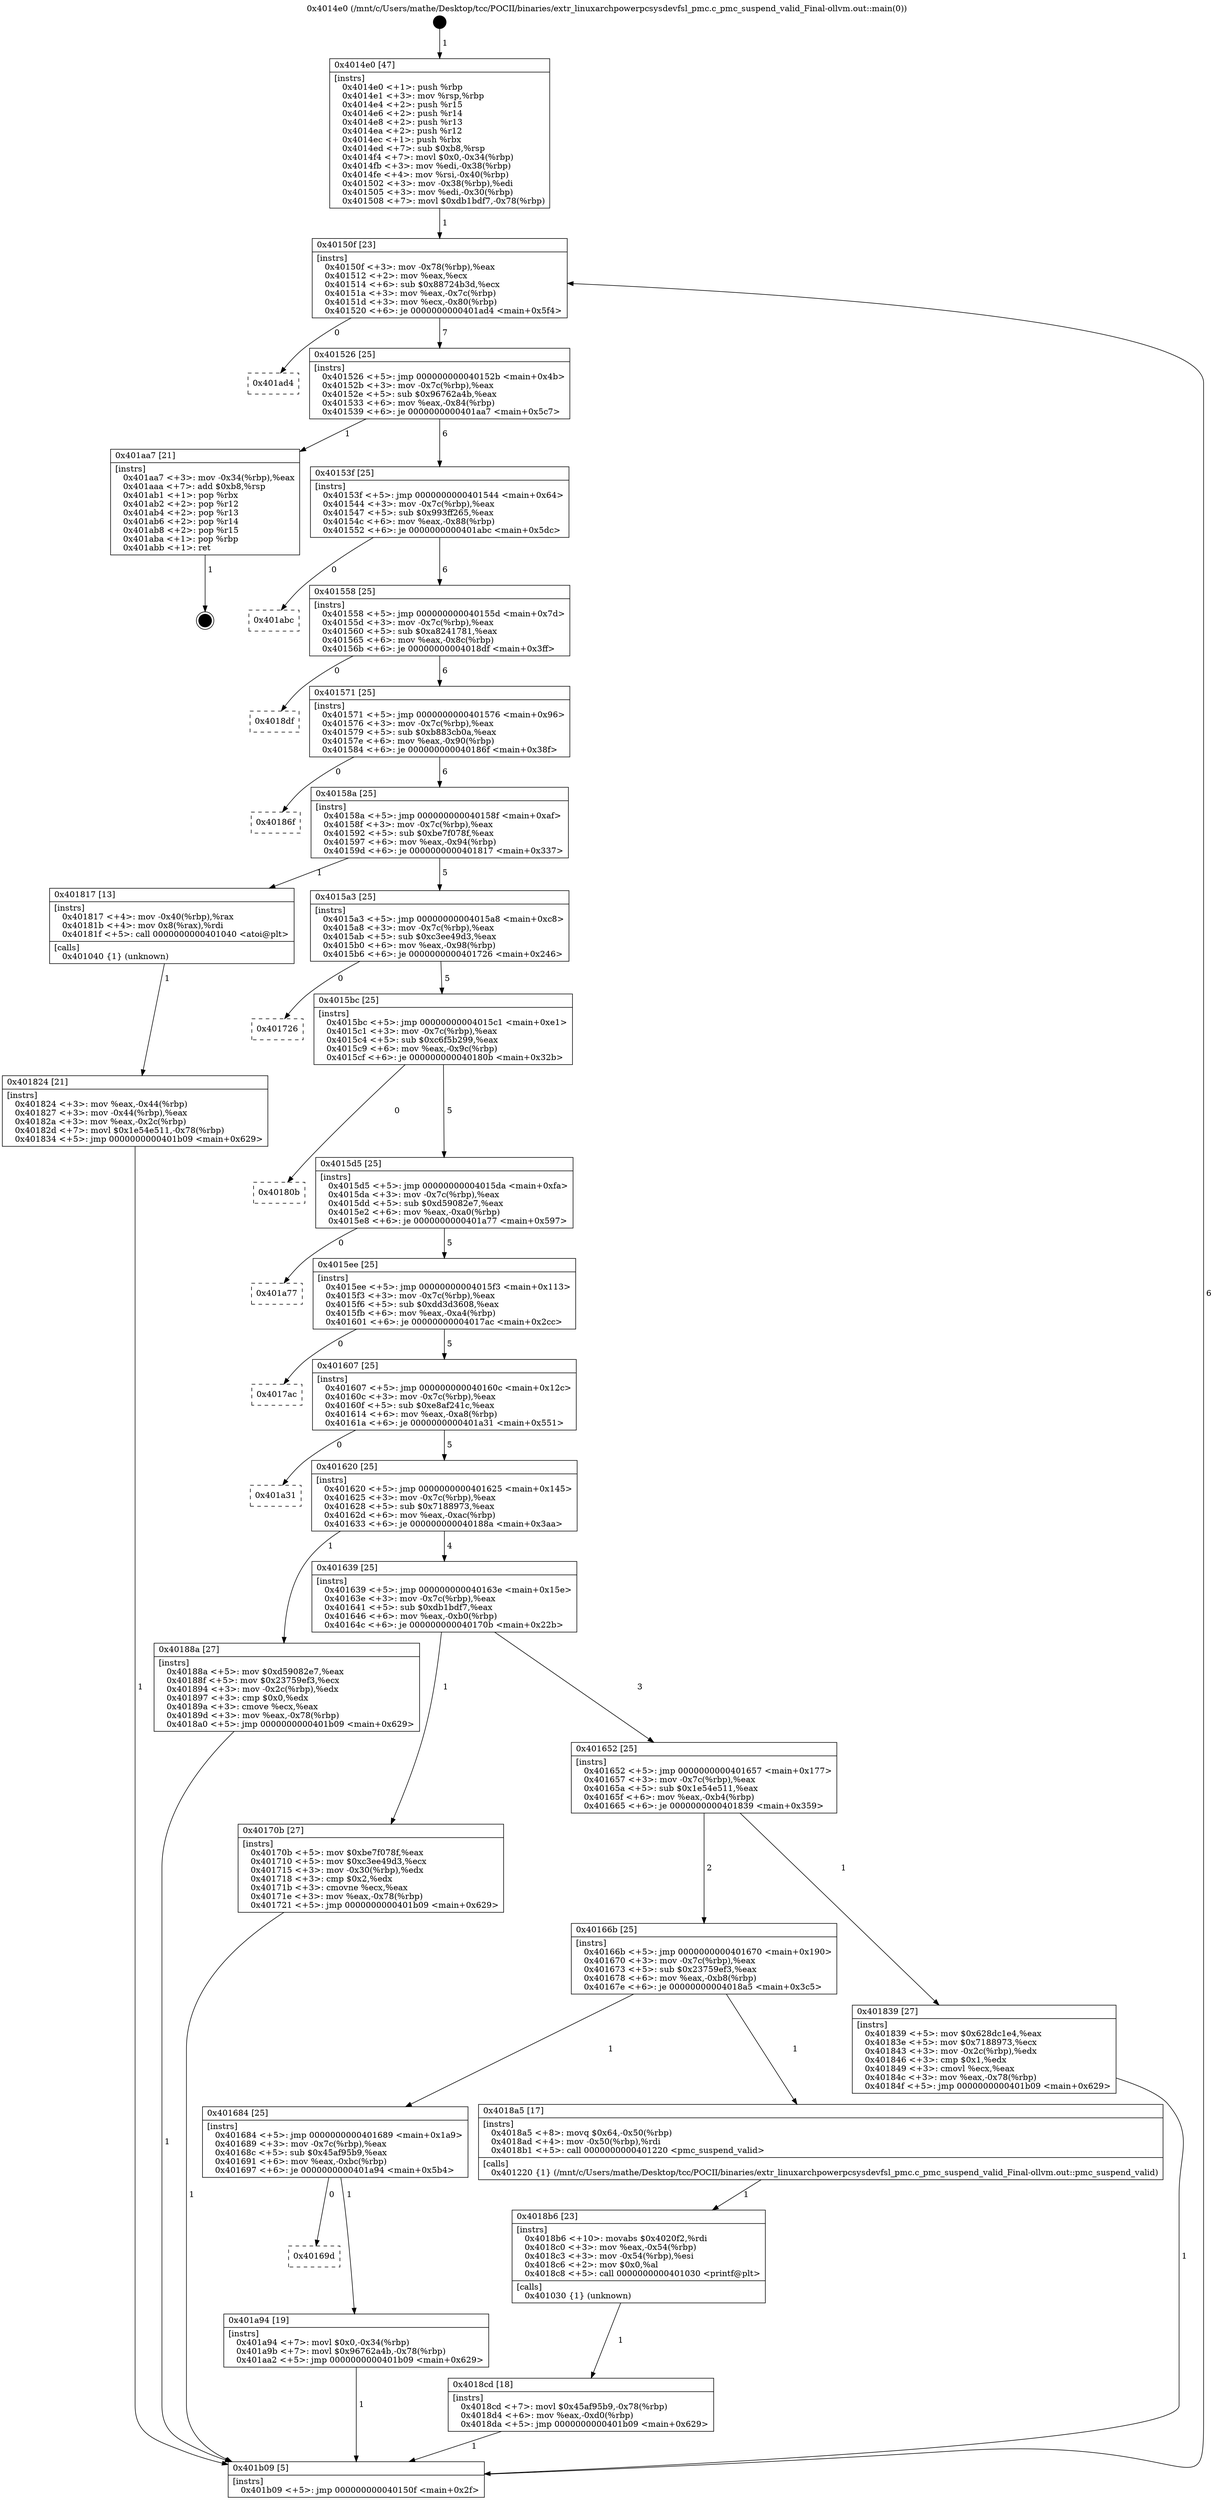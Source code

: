 digraph "0x4014e0" {
  label = "0x4014e0 (/mnt/c/Users/mathe/Desktop/tcc/POCII/binaries/extr_linuxarchpowerpcsysdevfsl_pmc.c_pmc_suspend_valid_Final-ollvm.out::main(0))"
  labelloc = "t"
  node[shape=record]

  Entry [label="",width=0.3,height=0.3,shape=circle,fillcolor=black,style=filled]
  "0x40150f" [label="{
     0x40150f [23]\l
     | [instrs]\l
     &nbsp;&nbsp;0x40150f \<+3\>: mov -0x78(%rbp),%eax\l
     &nbsp;&nbsp;0x401512 \<+2\>: mov %eax,%ecx\l
     &nbsp;&nbsp;0x401514 \<+6\>: sub $0x88724b3d,%ecx\l
     &nbsp;&nbsp;0x40151a \<+3\>: mov %eax,-0x7c(%rbp)\l
     &nbsp;&nbsp;0x40151d \<+3\>: mov %ecx,-0x80(%rbp)\l
     &nbsp;&nbsp;0x401520 \<+6\>: je 0000000000401ad4 \<main+0x5f4\>\l
  }"]
  "0x401ad4" [label="{
     0x401ad4\l
  }", style=dashed]
  "0x401526" [label="{
     0x401526 [25]\l
     | [instrs]\l
     &nbsp;&nbsp;0x401526 \<+5\>: jmp 000000000040152b \<main+0x4b\>\l
     &nbsp;&nbsp;0x40152b \<+3\>: mov -0x7c(%rbp),%eax\l
     &nbsp;&nbsp;0x40152e \<+5\>: sub $0x96762a4b,%eax\l
     &nbsp;&nbsp;0x401533 \<+6\>: mov %eax,-0x84(%rbp)\l
     &nbsp;&nbsp;0x401539 \<+6\>: je 0000000000401aa7 \<main+0x5c7\>\l
  }"]
  Exit [label="",width=0.3,height=0.3,shape=circle,fillcolor=black,style=filled,peripheries=2]
  "0x401aa7" [label="{
     0x401aa7 [21]\l
     | [instrs]\l
     &nbsp;&nbsp;0x401aa7 \<+3\>: mov -0x34(%rbp),%eax\l
     &nbsp;&nbsp;0x401aaa \<+7\>: add $0xb8,%rsp\l
     &nbsp;&nbsp;0x401ab1 \<+1\>: pop %rbx\l
     &nbsp;&nbsp;0x401ab2 \<+2\>: pop %r12\l
     &nbsp;&nbsp;0x401ab4 \<+2\>: pop %r13\l
     &nbsp;&nbsp;0x401ab6 \<+2\>: pop %r14\l
     &nbsp;&nbsp;0x401ab8 \<+2\>: pop %r15\l
     &nbsp;&nbsp;0x401aba \<+1\>: pop %rbp\l
     &nbsp;&nbsp;0x401abb \<+1\>: ret\l
  }"]
  "0x40153f" [label="{
     0x40153f [25]\l
     | [instrs]\l
     &nbsp;&nbsp;0x40153f \<+5\>: jmp 0000000000401544 \<main+0x64\>\l
     &nbsp;&nbsp;0x401544 \<+3\>: mov -0x7c(%rbp),%eax\l
     &nbsp;&nbsp;0x401547 \<+5\>: sub $0x993ff265,%eax\l
     &nbsp;&nbsp;0x40154c \<+6\>: mov %eax,-0x88(%rbp)\l
     &nbsp;&nbsp;0x401552 \<+6\>: je 0000000000401abc \<main+0x5dc\>\l
  }"]
  "0x40169d" [label="{
     0x40169d\l
  }", style=dashed]
  "0x401abc" [label="{
     0x401abc\l
  }", style=dashed]
  "0x401558" [label="{
     0x401558 [25]\l
     | [instrs]\l
     &nbsp;&nbsp;0x401558 \<+5\>: jmp 000000000040155d \<main+0x7d\>\l
     &nbsp;&nbsp;0x40155d \<+3\>: mov -0x7c(%rbp),%eax\l
     &nbsp;&nbsp;0x401560 \<+5\>: sub $0xa8241781,%eax\l
     &nbsp;&nbsp;0x401565 \<+6\>: mov %eax,-0x8c(%rbp)\l
     &nbsp;&nbsp;0x40156b \<+6\>: je 00000000004018df \<main+0x3ff\>\l
  }"]
  "0x401a94" [label="{
     0x401a94 [19]\l
     | [instrs]\l
     &nbsp;&nbsp;0x401a94 \<+7\>: movl $0x0,-0x34(%rbp)\l
     &nbsp;&nbsp;0x401a9b \<+7\>: movl $0x96762a4b,-0x78(%rbp)\l
     &nbsp;&nbsp;0x401aa2 \<+5\>: jmp 0000000000401b09 \<main+0x629\>\l
  }"]
  "0x4018df" [label="{
     0x4018df\l
  }", style=dashed]
  "0x401571" [label="{
     0x401571 [25]\l
     | [instrs]\l
     &nbsp;&nbsp;0x401571 \<+5\>: jmp 0000000000401576 \<main+0x96\>\l
     &nbsp;&nbsp;0x401576 \<+3\>: mov -0x7c(%rbp),%eax\l
     &nbsp;&nbsp;0x401579 \<+5\>: sub $0xb883cb0a,%eax\l
     &nbsp;&nbsp;0x40157e \<+6\>: mov %eax,-0x90(%rbp)\l
     &nbsp;&nbsp;0x401584 \<+6\>: je 000000000040186f \<main+0x38f\>\l
  }"]
  "0x4018cd" [label="{
     0x4018cd [18]\l
     | [instrs]\l
     &nbsp;&nbsp;0x4018cd \<+7\>: movl $0x45af95b9,-0x78(%rbp)\l
     &nbsp;&nbsp;0x4018d4 \<+6\>: mov %eax,-0xd0(%rbp)\l
     &nbsp;&nbsp;0x4018da \<+5\>: jmp 0000000000401b09 \<main+0x629\>\l
  }"]
  "0x40186f" [label="{
     0x40186f\l
  }", style=dashed]
  "0x40158a" [label="{
     0x40158a [25]\l
     | [instrs]\l
     &nbsp;&nbsp;0x40158a \<+5\>: jmp 000000000040158f \<main+0xaf\>\l
     &nbsp;&nbsp;0x40158f \<+3\>: mov -0x7c(%rbp),%eax\l
     &nbsp;&nbsp;0x401592 \<+5\>: sub $0xbe7f078f,%eax\l
     &nbsp;&nbsp;0x401597 \<+6\>: mov %eax,-0x94(%rbp)\l
     &nbsp;&nbsp;0x40159d \<+6\>: je 0000000000401817 \<main+0x337\>\l
  }"]
  "0x4018b6" [label="{
     0x4018b6 [23]\l
     | [instrs]\l
     &nbsp;&nbsp;0x4018b6 \<+10\>: movabs $0x4020f2,%rdi\l
     &nbsp;&nbsp;0x4018c0 \<+3\>: mov %eax,-0x54(%rbp)\l
     &nbsp;&nbsp;0x4018c3 \<+3\>: mov -0x54(%rbp),%esi\l
     &nbsp;&nbsp;0x4018c6 \<+2\>: mov $0x0,%al\l
     &nbsp;&nbsp;0x4018c8 \<+5\>: call 0000000000401030 \<printf@plt\>\l
     | [calls]\l
     &nbsp;&nbsp;0x401030 \{1\} (unknown)\l
  }"]
  "0x401817" [label="{
     0x401817 [13]\l
     | [instrs]\l
     &nbsp;&nbsp;0x401817 \<+4\>: mov -0x40(%rbp),%rax\l
     &nbsp;&nbsp;0x40181b \<+4\>: mov 0x8(%rax),%rdi\l
     &nbsp;&nbsp;0x40181f \<+5\>: call 0000000000401040 \<atoi@plt\>\l
     | [calls]\l
     &nbsp;&nbsp;0x401040 \{1\} (unknown)\l
  }"]
  "0x4015a3" [label="{
     0x4015a3 [25]\l
     | [instrs]\l
     &nbsp;&nbsp;0x4015a3 \<+5\>: jmp 00000000004015a8 \<main+0xc8\>\l
     &nbsp;&nbsp;0x4015a8 \<+3\>: mov -0x7c(%rbp),%eax\l
     &nbsp;&nbsp;0x4015ab \<+5\>: sub $0xc3ee49d3,%eax\l
     &nbsp;&nbsp;0x4015b0 \<+6\>: mov %eax,-0x98(%rbp)\l
     &nbsp;&nbsp;0x4015b6 \<+6\>: je 0000000000401726 \<main+0x246\>\l
  }"]
  "0x401684" [label="{
     0x401684 [25]\l
     | [instrs]\l
     &nbsp;&nbsp;0x401684 \<+5\>: jmp 0000000000401689 \<main+0x1a9\>\l
     &nbsp;&nbsp;0x401689 \<+3\>: mov -0x7c(%rbp),%eax\l
     &nbsp;&nbsp;0x40168c \<+5\>: sub $0x45af95b9,%eax\l
     &nbsp;&nbsp;0x401691 \<+6\>: mov %eax,-0xbc(%rbp)\l
     &nbsp;&nbsp;0x401697 \<+6\>: je 0000000000401a94 \<main+0x5b4\>\l
  }"]
  "0x401726" [label="{
     0x401726\l
  }", style=dashed]
  "0x4015bc" [label="{
     0x4015bc [25]\l
     | [instrs]\l
     &nbsp;&nbsp;0x4015bc \<+5\>: jmp 00000000004015c1 \<main+0xe1\>\l
     &nbsp;&nbsp;0x4015c1 \<+3\>: mov -0x7c(%rbp),%eax\l
     &nbsp;&nbsp;0x4015c4 \<+5\>: sub $0xc6f5b299,%eax\l
     &nbsp;&nbsp;0x4015c9 \<+6\>: mov %eax,-0x9c(%rbp)\l
     &nbsp;&nbsp;0x4015cf \<+6\>: je 000000000040180b \<main+0x32b\>\l
  }"]
  "0x4018a5" [label="{
     0x4018a5 [17]\l
     | [instrs]\l
     &nbsp;&nbsp;0x4018a5 \<+8\>: movq $0x64,-0x50(%rbp)\l
     &nbsp;&nbsp;0x4018ad \<+4\>: mov -0x50(%rbp),%rdi\l
     &nbsp;&nbsp;0x4018b1 \<+5\>: call 0000000000401220 \<pmc_suspend_valid\>\l
     | [calls]\l
     &nbsp;&nbsp;0x401220 \{1\} (/mnt/c/Users/mathe/Desktop/tcc/POCII/binaries/extr_linuxarchpowerpcsysdevfsl_pmc.c_pmc_suspend_valid_Final-ollvm.out::pmc_suspend_valid)\l
  }"]
  "0x40180b" [label="{
     0x40180b\l
  }", style=dashed]
  "0x4015d5" [label="{
     0x4015d5 [25]\l
     | [instrs]\l
     &nbsp;&nbsp;0x4015d5 \<+5\>: jmp 00000000004015da \<main+0xfa\>\l
     &nbsp;&nbsp;0x4015da \<+3\>: mov -0x7c(%rbp),%eax\l
     &nbsp;&nbsp;0x4015dd \<+5\>: sub $0xd59082e7,%eax\l
     &nbsp;&nbsp;0x4015e2 \<+6\>: mov %eax,-0xa0(%rbp)\l
     &nbsp;&nbsp;0x4015e8 \<+6\>: je 0000000000401a77 \<main+0x597\>\l
  }"]
  "0x40166b" [label="{
     0x40166b [25]\l
     | [instrs]\l
     &nbsp;&nbsp;0x40166b \<+5\>: jmp 0000000000401670 \<main+0x190\>\l
     &nbsp;&nbsp;0x401670 \<+3\>: mov -0x7c(%rbp),%eax\l
     &nbsp;&nbsp;0x401673 \<+5\>: sub $0x23759ef3,%eax\l
     &nbsp;&nbsp;0x401678 \<+6\>: mov %eax,-0xb8(%rbp)\l
     &nbsp;&nbsp;0x40167e \<+6\>: je 00000000004018a5 \<main+0x3c5\>\l
  }"]
  "0x401a77" [label="{
     0x401a77\l
  }", style=dashed]
  "0x4015ee" [label="{
     0x4015ee [25]\l
     | [instrs]\l
     &nbsp;&nbsp;0x4015ee \<+5\>: jmp 00000000004015f3 \<main+0x113\>\l
     &nbsp;&nbsp;0x4015f3 \<+3\>: mov -0x7c(%rbp),%eax\l
     &nbsp;&nbsp;0x4015f6 \<+5\>: sub $0xdd3d3608,%eax\l
     &nbsp;&nbsp;0x4015fb \<+6\>: mov %eax,-0xa4(%rbp)\l
     &nbsp;&nbsp;0x401601 \<+6\>: je 00000000004017ac \<main+0x2cc\>\l
  }"]
  "0x401839" [label="{
     0x401839 [27]\l
     | [instrs]\l
     &nbsp;&nbsp;0x401839 \<+5\>: mov $0x628dc1e4,%eax\l
     &nbsp;&nbsp;0x40183e \<+5\>: mov $0x7188973,%ecx\l
     &nbsp;&nbsp;0x401843 \<+3\>: mov -0x2c(%rbp),%edx\l
     &nbsp;&nbsp;0x401846 \<+3\>: cmp $0x1,%edx\l
     &nbsp;&nbsp;0x401849 \<+3\>: cmovl %ecx,%eax\l
     &nbsp;&nbsp;0x40184c \<+3\>: mov %eax,-0x78(%rbp)\l
     &nbsp;&nbsp;0x40184f \<+5\>: jmp 0000000000401b09 \<main+0x629\>\l
  }"]
  "0x4017ac" [label="{
     0x4017ac\l
  }", style=dashed]
  "0x401607" [label="{
     0x401607 [25]\l
     | [instrs]\l
     &nbsp;&nbsp;0x401607 \<+5\>: jmp 000000000040160c \<main+0x12c\>\l
     &nbsp;&nbsp;0x40160c \<+3\>: mov -0x7c(%rbp),%eax\l
     &nbsp;&nbsp;0x40160f \<+5\>: sub $0xe8af241c,%eax\l
     &nbsp;&nbsp;0x401614 \<+6\>: mov %eax,-0xa8(%rbp)\l
     &nbsp;&nbsp;0x40161a \<+6\>: je 0000000000401a31 \<main+0x551\>\l
  }"]
  "0x401824" [label="{
     0x401824 [21]\l
     | [instrs]\l
     &nbsp;&nbsp;0x401824 \<+3\>: mov %eax,-0x44(%rbp)\l
     &nbsp;&nbsp;0x401827 \<+3\>: mov -0x44(%rbp),%eax\l
     &nbsp;&nbsp;0x40182a \<+3\>: mov %eax,-0x2c(%rbp)\l
     &nbsp;&nbsp;0x40182d \<+7\>: movl $0x1e54e511,-0x78(%rbp)\l
     &nbsp;&nbsp;0x401834 \<+5\>: jmp 0000000000401b09 \<main+0x629\>\l
  }"]
  "0x401a31" [label="{
     0x401a31\l
  }", style=dashed]
  "0x401620" [label="{
     0x401620 [25]\l
     | [instrs]\l
     &nbsp;&nbsp;0x401620 \<+5\>: jmp 0000000000401625 \<main+0x145\>\l
     &nbsp;&nbsp;0x401625 \<+3\>: mov -0x7c(%rbp),%eax\l
     &nbsp;&nbsp;0x401628 \<+5\>: sub $0x7188973,%eax\l
     &nbsp;&nbsp;0x40162d \<+6\>: mov %eax,-0xac(%rbp)\l
     &nbsp;&nbsp;0x401633 \<+6\>: je 000000000040188a \<main+0x3aa\>\l
  }"]
  "0x4014e0" [label="{
     0x4014e0 [47]\l
     | [instrs]\l
     &nbsp;&nbsp;0x4014e0 \<+1\>: push %rbp\l
     &nbsp;&nbsp;0x4014e1 \<+3\>: mov %rsp,%rbp\l
     &nbsp;&nbsp;0x4014e4 \<+2\>: push %r15\l
     &nbsp;&nbsp;0x4014e6 \<+2\>: push %r14\l
     &nbsp;&nbsp;0x4014e8 \<+2\>: push %r13\l
     &nbsp;&nbsp;0x4014ea \<+2\>: push %r12\l
     &nbsp;&nbsp;0x4014ec \<+1\>: push %rbx\l
     &nbsp;&nbsp;0x4014ed \<+7\>: sub $0xb8,%rsp\l
     &nbsp;&nbsp;0x4014f4 \<+7\>: movl $0x0,-0x34(%rbp)\l
     &nbsp;&nbsp;0x4014fb \<+3\>: mov %edi,-0x38(%rbp)\l
     &nbsp;&nbsp;0x4014fe \<+4\>: mov %rsi,-0x40(%rbp)\l
     &nbsp;&nbsp;0x401502 \<+3\>: mov -0x38(%rbp),%edi\l
     &nbsp;&nbsp;0x401505 \<+3\>: mov %edi,-0x30(%rbp)\l
     &nbsp;&nbsp;0x401508 \<+7\>: movl $0xdb1bdf7,-0x78(%rbp)\l
  }"]
  "0x40188a" [label="{
     0x40188a [27]\l
     | [instrs]\l
     &nbsp;&nbsp;0x40188a \<+5\>: mov $0xd59082e7,%eax\l
     &nbsp;&nbsp;0x40188f \<+5\>: mov $0x23759ef3,%ecx\l
     &nbsp;&nbsp;0x401894 \<+3\>: mov -0x2c(%rbp),%edx\l
     &nbsp;&nbsp;0x401897 \<+3\>: cmp $0x0,%edx\l
     &nbsp;&nbsp;0x40189a \<+3\>: cmove %ecx,%eax\l
     &nbsp;&nbsp;0x40189d \<+3\>: mov %eax,-0x78(%rbp)\l
     &nbsp;&nbsp;0x4018a0 \<+5\>: jmp 0000000000401b09 \<main+0x629\>\l
  }"]
  "0x401639" [label="{
     0x401639 [25]\l
     | [instrs]\l
     &nbsp;&nbsp;0x401639 \<+5\>: jmp 000000000040163e \<main+0x15e\>\l
     &nbsp;&nbsp;0x40163e \<+3\>: mov -0x7c(%rbp),%eax\l
     &nbsp;&nbsp;0x401641 \<+5\>: sub $0xdb1bdf7,%eax\l
     &nbsp;&nbsp;0x401646 \<+6\>: mov %eax,-0xb0(%rbp)\l
     &nbsp;&nbsp;0x40164c \<+6\>: je 000000000040170b \<main+0x22b\>\l
  }"]
  "0x401b09" [label="{
     0x401b09 [5]\l
     | [instrs]\l
     &nbsp;&nbsp;0x401b09 \<+5\>: jmp 000000000040150f \<main+0x2f\>\l
  }"]
  "0x40170b" [label="{
     0x40170b [27]\l
     | [instrs]\l
     &nbsp;&nbsp;0x40170b \<+5\>: mov $0xbe7f078f,%eax\l
     &nbsp;&nbsp;0x401710 \<+5\>: mov $0xc3ee49d3,%ecx\l
     &nbsp;&nbsp;0x401715 \<+3\>: mov -0x30(%rbp),%edx\l
     &nbsp;&nbsp;0x401718 \<+3\>: cmp $0x2,%edx\l
     &nbsp;&nbsp;0x40171b \<+3\>: cmovne %ecx,%eax\l
     &nbsp;&nbsp;0x40171e \<+3\>: mov %eax,-0x78(%rbp)\l
     &nbsp;&nbsp;0x401721 \<+5\>: jmp 0000000000401b09 \<main+0x629\>\l
  }"]
  "0x401652" [label="{
     0x401652 [25]\l
     | [instrs]\l
     &nbsp;&nbsp;0x401652 \<+5\>: jmp 0000000000401657 \<main+0x177\>\l
     &nbsp;&nbsp;0x401657 \<+3\>: mov -0x7c(%rbp),%eax\l
     &nbsp;&nbsp;0x40165a \<+5\>: sub $0x1e54e511,%eax\l
     &nbsp;&nbsp;0x40165f \<+6\>: mov %eax,-0xb4(%rbp)\l
     &nbsp;&nbsp;0x401665 \<+6\>: je 0000000000401839 \<main+0x359\>\l
  }"]
  Entry -> "0x4014e0" [label=" 1"]
  "0x40150f" -> "0x401ad4" [label=" 0"]
  "0x40150f" -> "0x401526" [label=" 7"]
  "0x401aa7" -> Exit [label=" 1"]
  "0x401526" -> "0x401aa7" [label=" 1"]
  "0x401526" -> "0x40153f" [label=" 6"]
  "0x401a94" -> "0x401b09" [label=" 1"]
  "0x40153f" -> "0x401abc" [label=" 0"]
  "0x40153f" -> "0x401558" [label=" 6"]
  "0x401684" -> "0x40169d" [label=" 0"]
  "0x401558" -> "0x4018df" [label=" 0"]
  "0x401558" -> "0x401571" [label=" 6"]
  "0x401684" -> "0x401a94" [label=" 1"]
  "0x401571" -> "0x40186f" [label=" 0"]
  "0x401571" -> "0x40158a" [label=" 6"]
  "0x4018cd" -> "0x401b09" [label=" 1"]
  "0x40158a" -> "0x401817" [label=" 1"]
  "0x40158a" -> "0x4015a3" [label=" 5"]
  "0x4018b6" -> "0x4018cd" [label=" 1"]
  "0x4015a3" -> "0x401726" [label=" 0"]
  "0x4015a3" -> "0x4015bc" [label=" 5"]
  "0x4018a5" -> "0x4018b6" [label=" 1"]
  "0x4015bc" -> "0x40180b" [label=" 0"]
  "0x4015bc" -> "0x4015d5" [label=" 5"]
  "0x40166b" -> "0x401684" [label=" 1"]
  "0x4015d5" -> "0x401a77" [label=" 0"]
  "0x4015d5" -> "0x4015ee" [label=" 5"]
  "0x40166b" -> "0x4018a5" [label=" 1"]
  "0x4015ee" -> "0x4017ac" [label=" 0"]
  "0x4015ee" -> "0x401607" [label=" 5"]
  "0x40188a" -> "0x401b09" [label=" 1"]
  "0x401607" -> "0x401a31" [label=" 0"]
  "0x401607" -> "0x401620" [label=" 5"]
  "0x401652" -> "0x40166b" [label=" 2"]
  "0x401620" -> "0x40188a" [label=" 1"]
  "0x401620" -> "0x401639" [label=" 4"]
  "0x401652" -> "0x401839" [label=" 1"]
  "0x401639" -> "0x40170b" [label=" 1"]
  "0x401639" -> "0x401652" [label=" 3"]
  "0x40170b" -> "0x401b09" [label=" 1"]
  "0x4014e0" -> "0x40150f" [label=" 1"]
  "0x401b09" -> "0x40150f" [label=" 6"]
  "0x401817" -> "0x401824" [label=" 1"]
  "0x401824" -> "0x401b09" [label=" 1"]
  "0x401839" -> "0x401b09" [label=" 1"]
}
